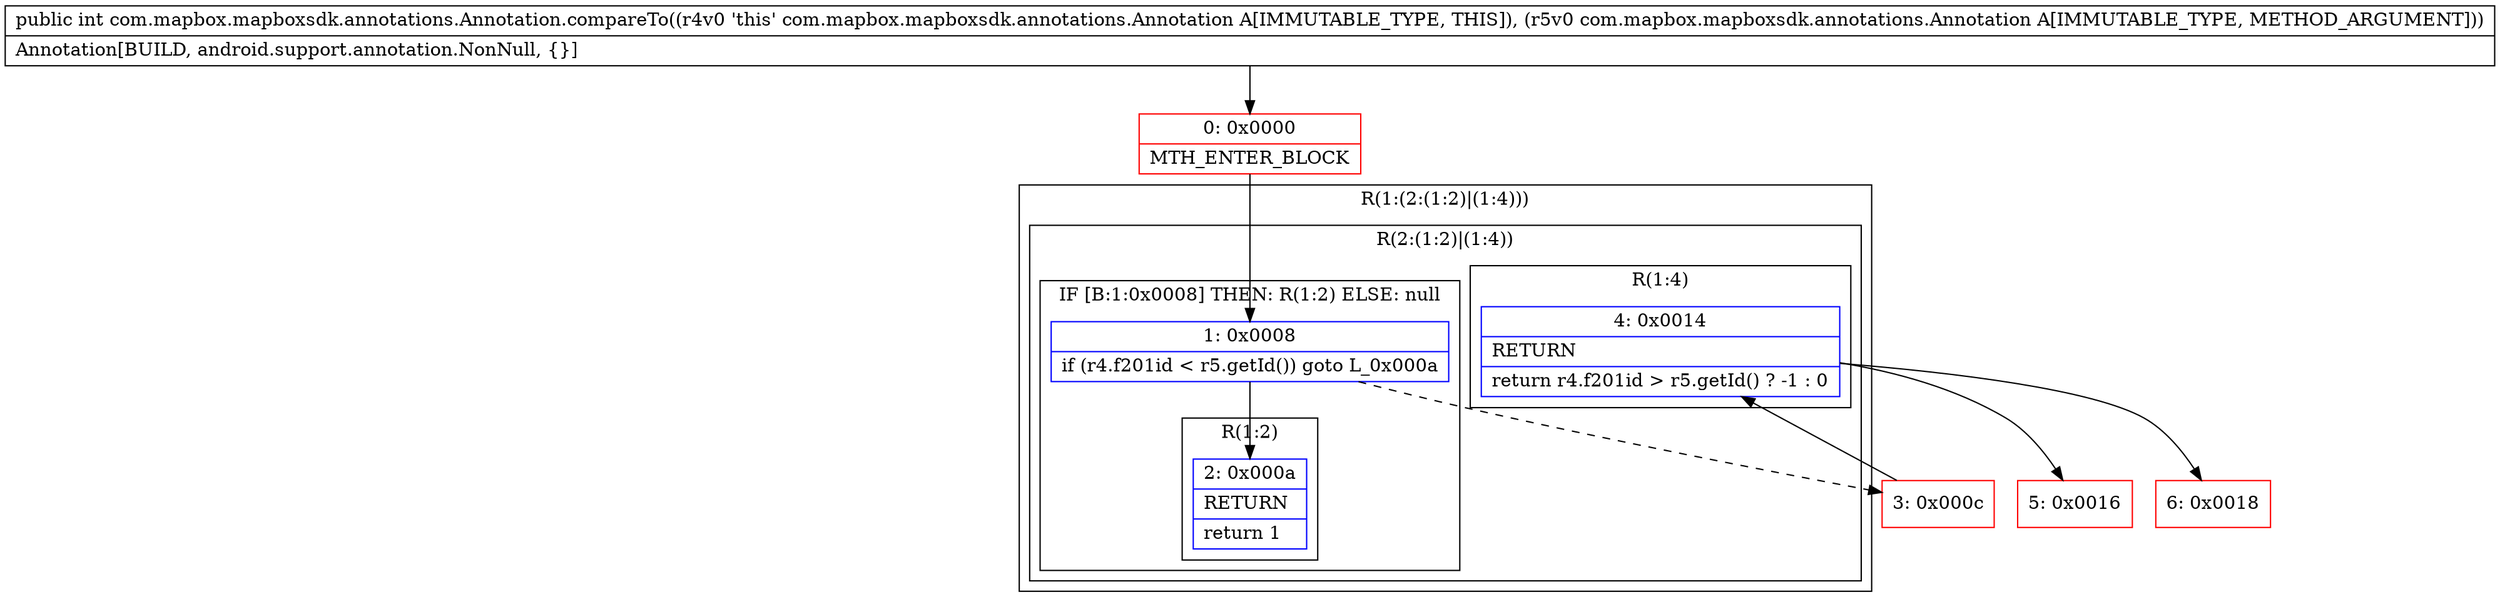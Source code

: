 digraph "CFG forcom.mapbox.mapboxsdk.annotations.Annotation.compareTo(Lcom\/mapbox\/mapboxsdk\/annotations\/Annotation;)I" {
subgraph cluster_Region_367268841 {
label = "R(1:(2:(1:2)|(1:4)))";
node [shape=record,color=blue];
subgraph cluster_Region_1702890045 {
label = "R(2:(1:2)|(1:4))";
node [shape=record,color=blue];
subgraph cluster_IfRegion_9553120 {
label = "IF [B:1:0x0008] THEN: R(1:2) ELSE: null";
node [shape=record,color=blue];
Node_1 [shape=record,label="{1\:\ 0x0008|if (r4.f201id \< r5.getId()) goto L_0x000a\l}"];
subgraph cluster_Region_65203724 {
label = "R(1:2)";
node [shape=record,color=blue];
Node_2 [shape=record,label="{2\:\ 0x000a|RETURN\l|return 1\l}"];
}
}
subgraph cluster_Region_917298882 {
label = "R(1:4)";
node [shape=record,color=blue];
Node_4 [shape=record,label="{4\:\ 0x0014|RETURN\l|return r4.f201id \> r5.getId() ? \-1 : 0\l}"];
}
}
}
Node_0 [shape=record,color=red,label="{0\:\ 0x0000|MTH_ENTER_BLOCK\l}"];
Node_3 [shape=record,color=red,label="{3\:\ 0x000c}"];
Node_5 [shape=record,color=red,label="{5\:\ 0x0016}"];
Node_6 [shape=record,color=red,label="{6\:\ 0x0018}"];
MethodNode[shape=record,label="{public int com.mapbox.mapboxsdk.annotations.Annotation.compareTo((r4v0 'this' com.mapbox.mapboxsdk.annotations.Annotation A[IMMUTABLE_TYPE, THIS]), (r5v0 com.mapbox.mapboxsdk.annotations.Annotation A[IMMUTABLE_TYPE, METHOD_ARGUMENT]))  | Annotation[BUILD, android.support.annotation.NonNull, \{\}]\l}"];
MethodNode -> Node_0;
Node_1 -> Node_2;
Node_1 -> Node_3[style=dashed];
Node_4 -> Node_5;
Node_4 -> Node_6;
Node_0 -> Node_1;
Node_3 -> Node_4;
}

